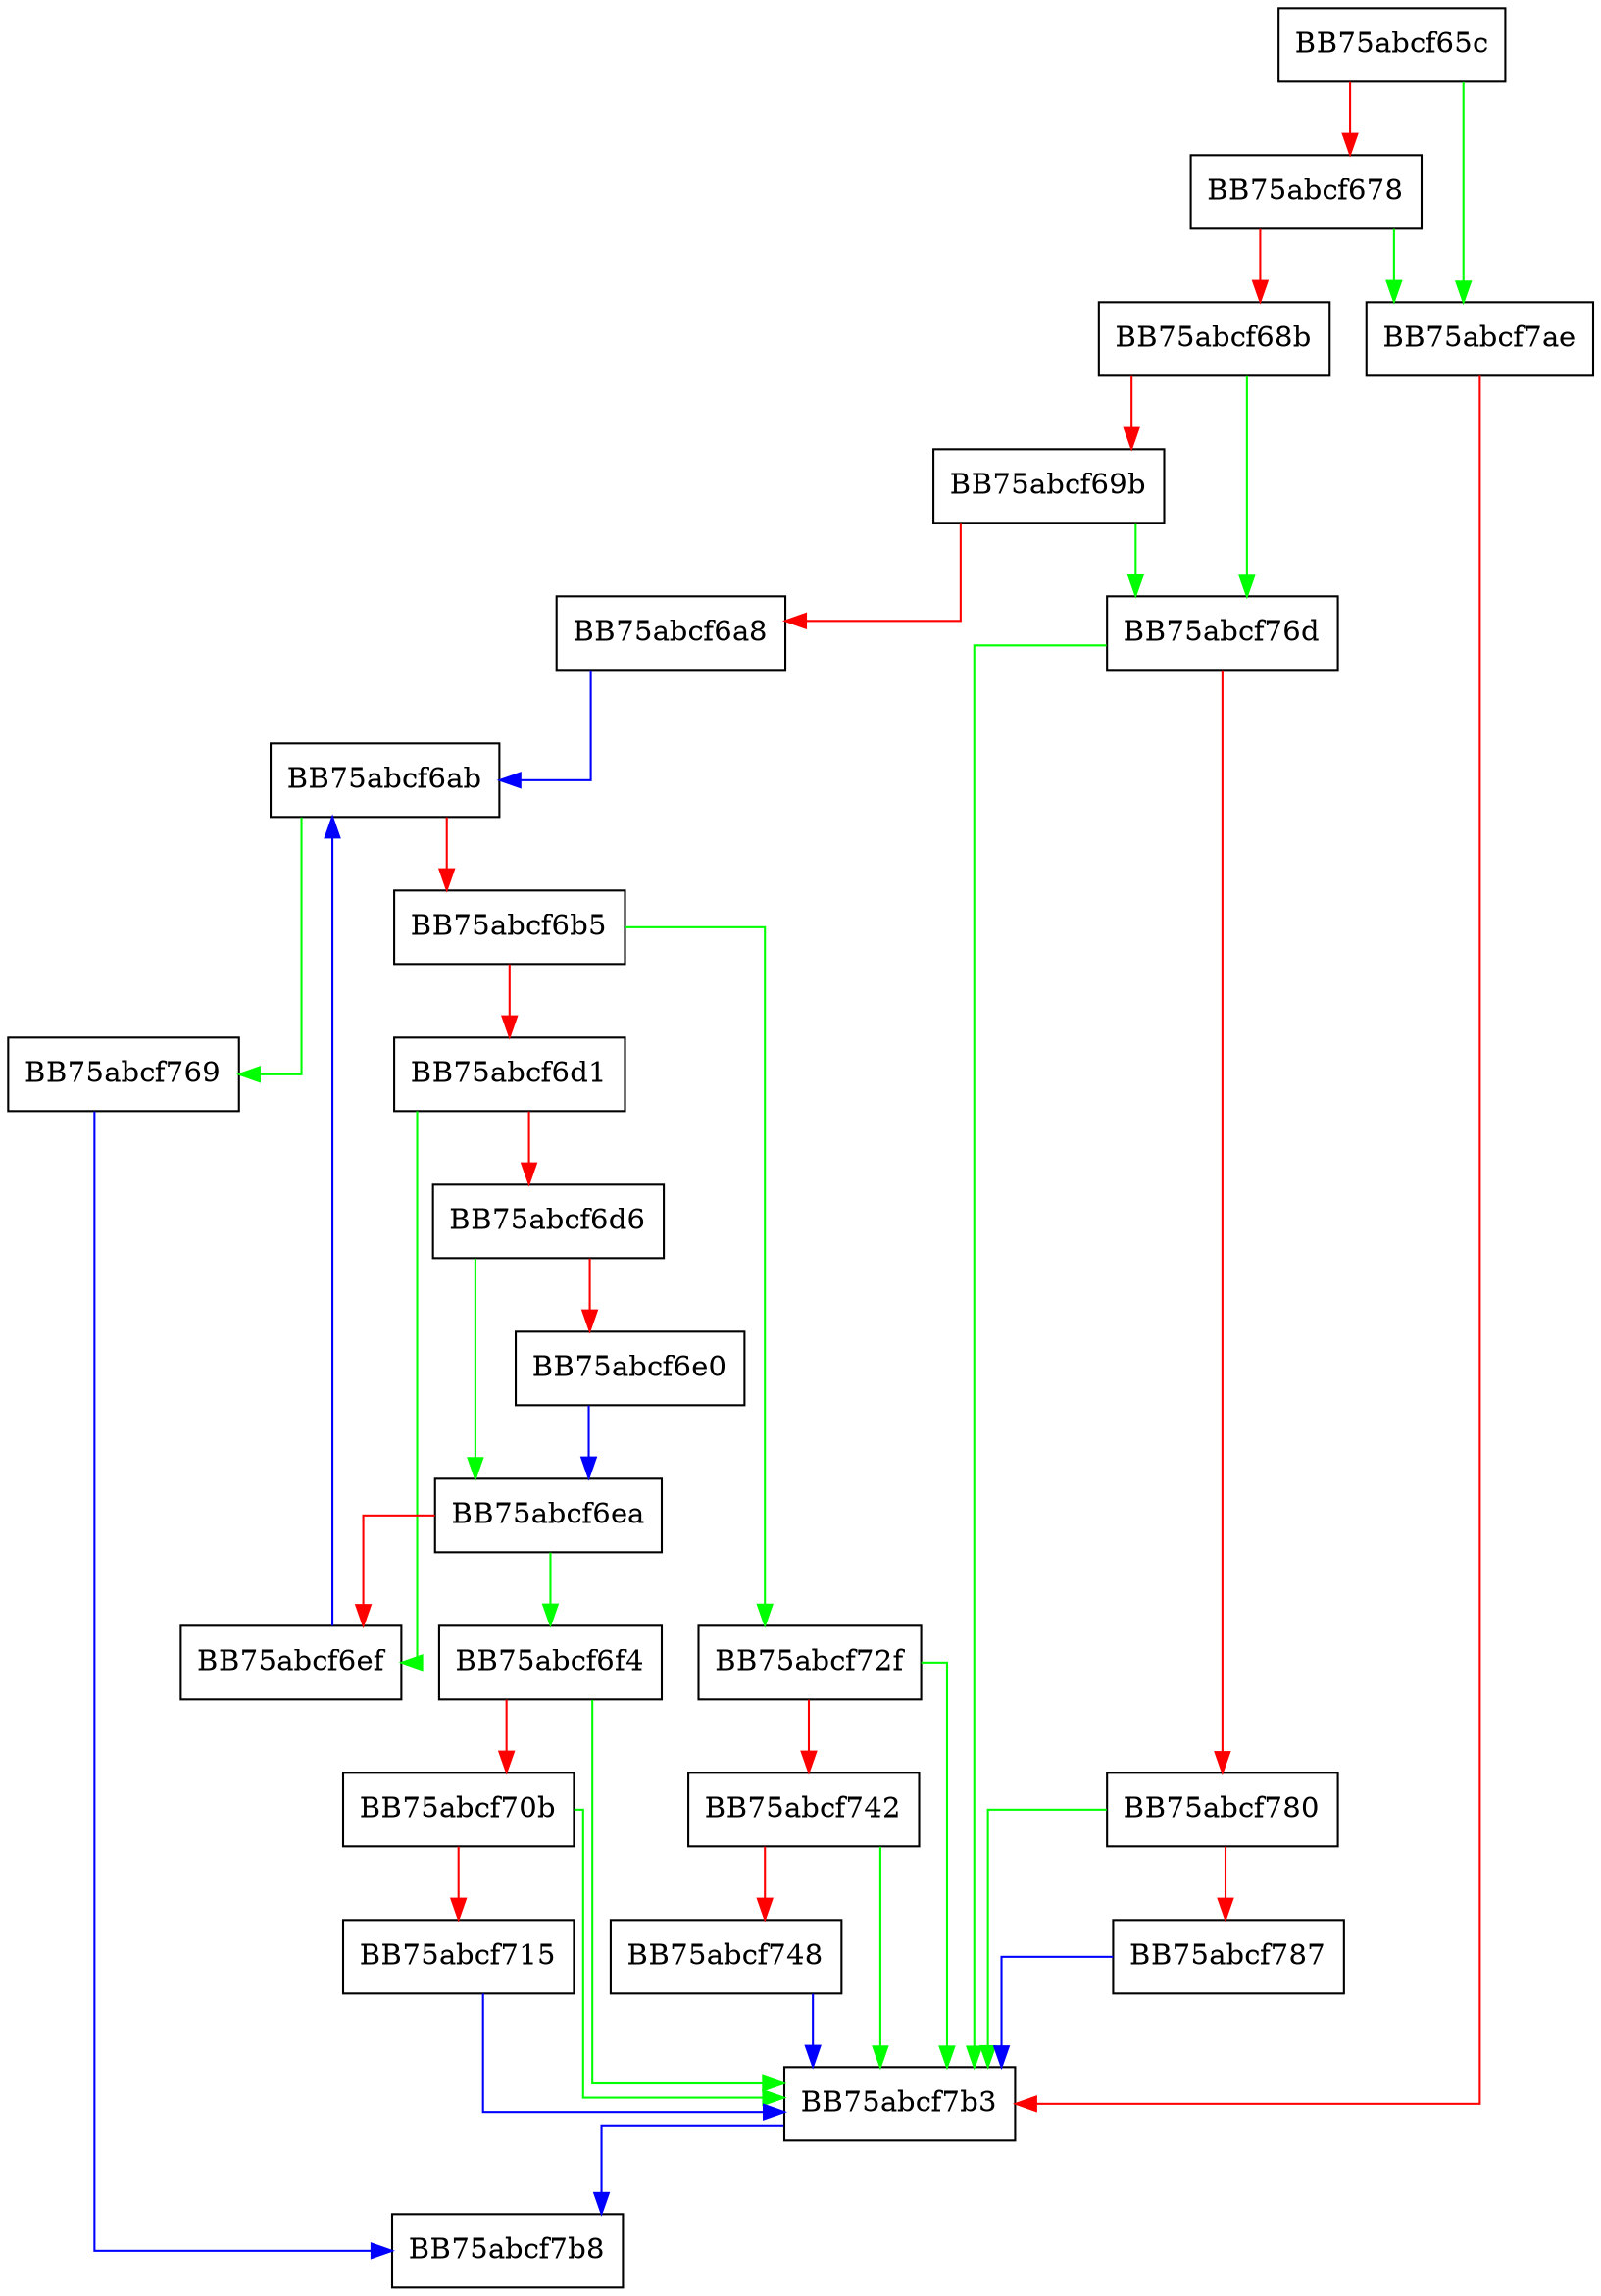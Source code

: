 digraph VerifyMbr {
  node [shape="box"];
  graph [splines=ortho];
  BB75abcf65c -> BB75abcf7ae [color="green"];
  BB75abcf65c -> BB75abcf678 [color="red"];
  BB75abcf678 -> BB75abcf7ae [color="green"];
  BB75abcf678 -> BB75abcf68b [color="red"];
  BB75abcf68b -> BB75abcf76d [color="green"];
  BB75abcf68b -> BB75abcf69b [color="red"];
  BB75abcf69b -> BB75abcf76d [color="green"];
  BB75abcf69b -> BB75abcf6a8 [color="red"];
  BB75abcf6a8 -> BB75abcf6ab [color="blue"];
  BB75abcf6ab -> BB75abcf769 [color="green"];
  BB75abcf6ab -> BB75abcf6b5 [color="red"];
  BB75abcf6b5 -> BB75abcf72f [color="green"];
  BB75abcf6b5 -> BB75abcf6d1 [color="red"];
  BB75abcf6d1 -> BB75abcf6ef [color="green"];
  BB75abcf6d1 -> BB75abcf6d6 [color="red"];
  BB75abcf6d6 -> BB75abcf6ea [color="green"];
  BB75abcf6d6 -> BB75abcf6e0 [color="red"];
  BB75abcf6e0 -> BB75abcf6ea [color="blue"];
  BB75abcf6ea -> BB75abcf6f4 [color="green"];
  BB75abcf6ea -> BB75abcf6ef [color="red"];
  BB75abcf6ef -> BB75abcf6ab [color="blue"];
  BB75abcf6f4 -> BB75abcf7b3 [color="green"];
  BB75abcf6f4 -> BB75abcf70b [color="red"];
  BB75abcf70b -> BB75abcf7b3 [color="green"];
  BB75abcf70b -> BB75abcf715 [color="red"];
  BB75abcf715 -> BB75abcf7b3 [color="blue"];
  BB75abcf72f -> BB75abcf7b3 [color="green"];
  BB75abcf72f -> BB75abcf742 [color="red"];
  BB75abcf742 -> BB75abcf7b3 [color="green"];
  BB75abcf742 -> BB75abcf748 [color="red"];
  BB75abcf748 -> BB75abcf7b3 [color="blue"];
  BB75abcf769 -> BB75abcf7b8 [color="blue"];
  BB75abcf76d -> BB75abcf7b3 [color="green"];
  BB75abcf76d -> BB75abcf780 [color="red"];
  BB75abcf780 -> BB75abcf7b3 [color="green"];
  BB75abcf780 -> BB75abcf787 [color="red"];
  BB75abcf787 -> BB75abcf7b3 [color="blue"];
  BB75abcf7ae -> BB75abcf7b3 [color="red"];
  BB75abcf7b3 -> BB75abcf7b8 [color="blue"];
}